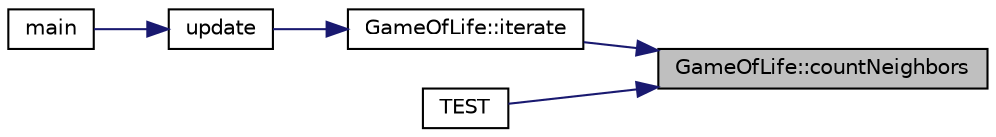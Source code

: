 digraph "GameOfLife::countNeighbors"
{
 // INTERACTIVE_SVG=YES
 // LATEX_PDF_SIZE
  edge [fontname="Helvetica",fontsize="10",labelfontname="Helvetica",labelfontsize="10"];
  node [fontname="Helvetica",fontsize="10",shape=record];
  rankdir="RL";
  Node1 [label="GameOfLife::countNeighbors",height=0.2,width=0.4,color="black", fillcolor="grey75", style="filled", fontcolor="black",tooltip="A function variable."];
  Node1 -> Node2 [dir="back",color="midnightblue",fontsize="10",style="solid",fontname="Helvetica"];
  Node2 [label="GameOfLife::iterate",height=0.2,width=0.4,color="black", fillcolor="white", style="filled",URL="$class_game_of_life.html#ae9314a701fb22946c93a9e16e0ceb2b4",tooltip="A function variable."];
  Node2 -> Node3 [dir="back",color="midnightblue",fontsize="10",style="solid",fontname="Helvetica"];
  Node3 [label="update",height=0.2,width=0.4,color="black", fillcolor="white", style="filled",URL="$main_8cpp.html#accd03d0ab10d5efc1f80a091da7e97a1",tooltip=" "];
  Node3 -> Node4 [dir="back",color="midnightblue",fontsize="10",style="solid",fontname="Helvetica"];
  Node4 [label="main",height=0.2,width=0.4,color="black", fillcolor="white", style="filled",URL="$main_8cpp.html#a3c04138a5bfe5d72780bb7e82a18e627",tooltip=" "];
  Node1 -> Node5 [dir="back",color="midnightblue",fontsize="10",style="solid",fontname="Helvetica"];
  Node5 [label="TEST",height=0.2,width=0.4,color="black", fillcolor="white", style="filled",URL="$_game_of_life___test_8cpp.html#a498dc1093e3d2f9a0fca97835bf205b5",tooltip="A test class."];
}
